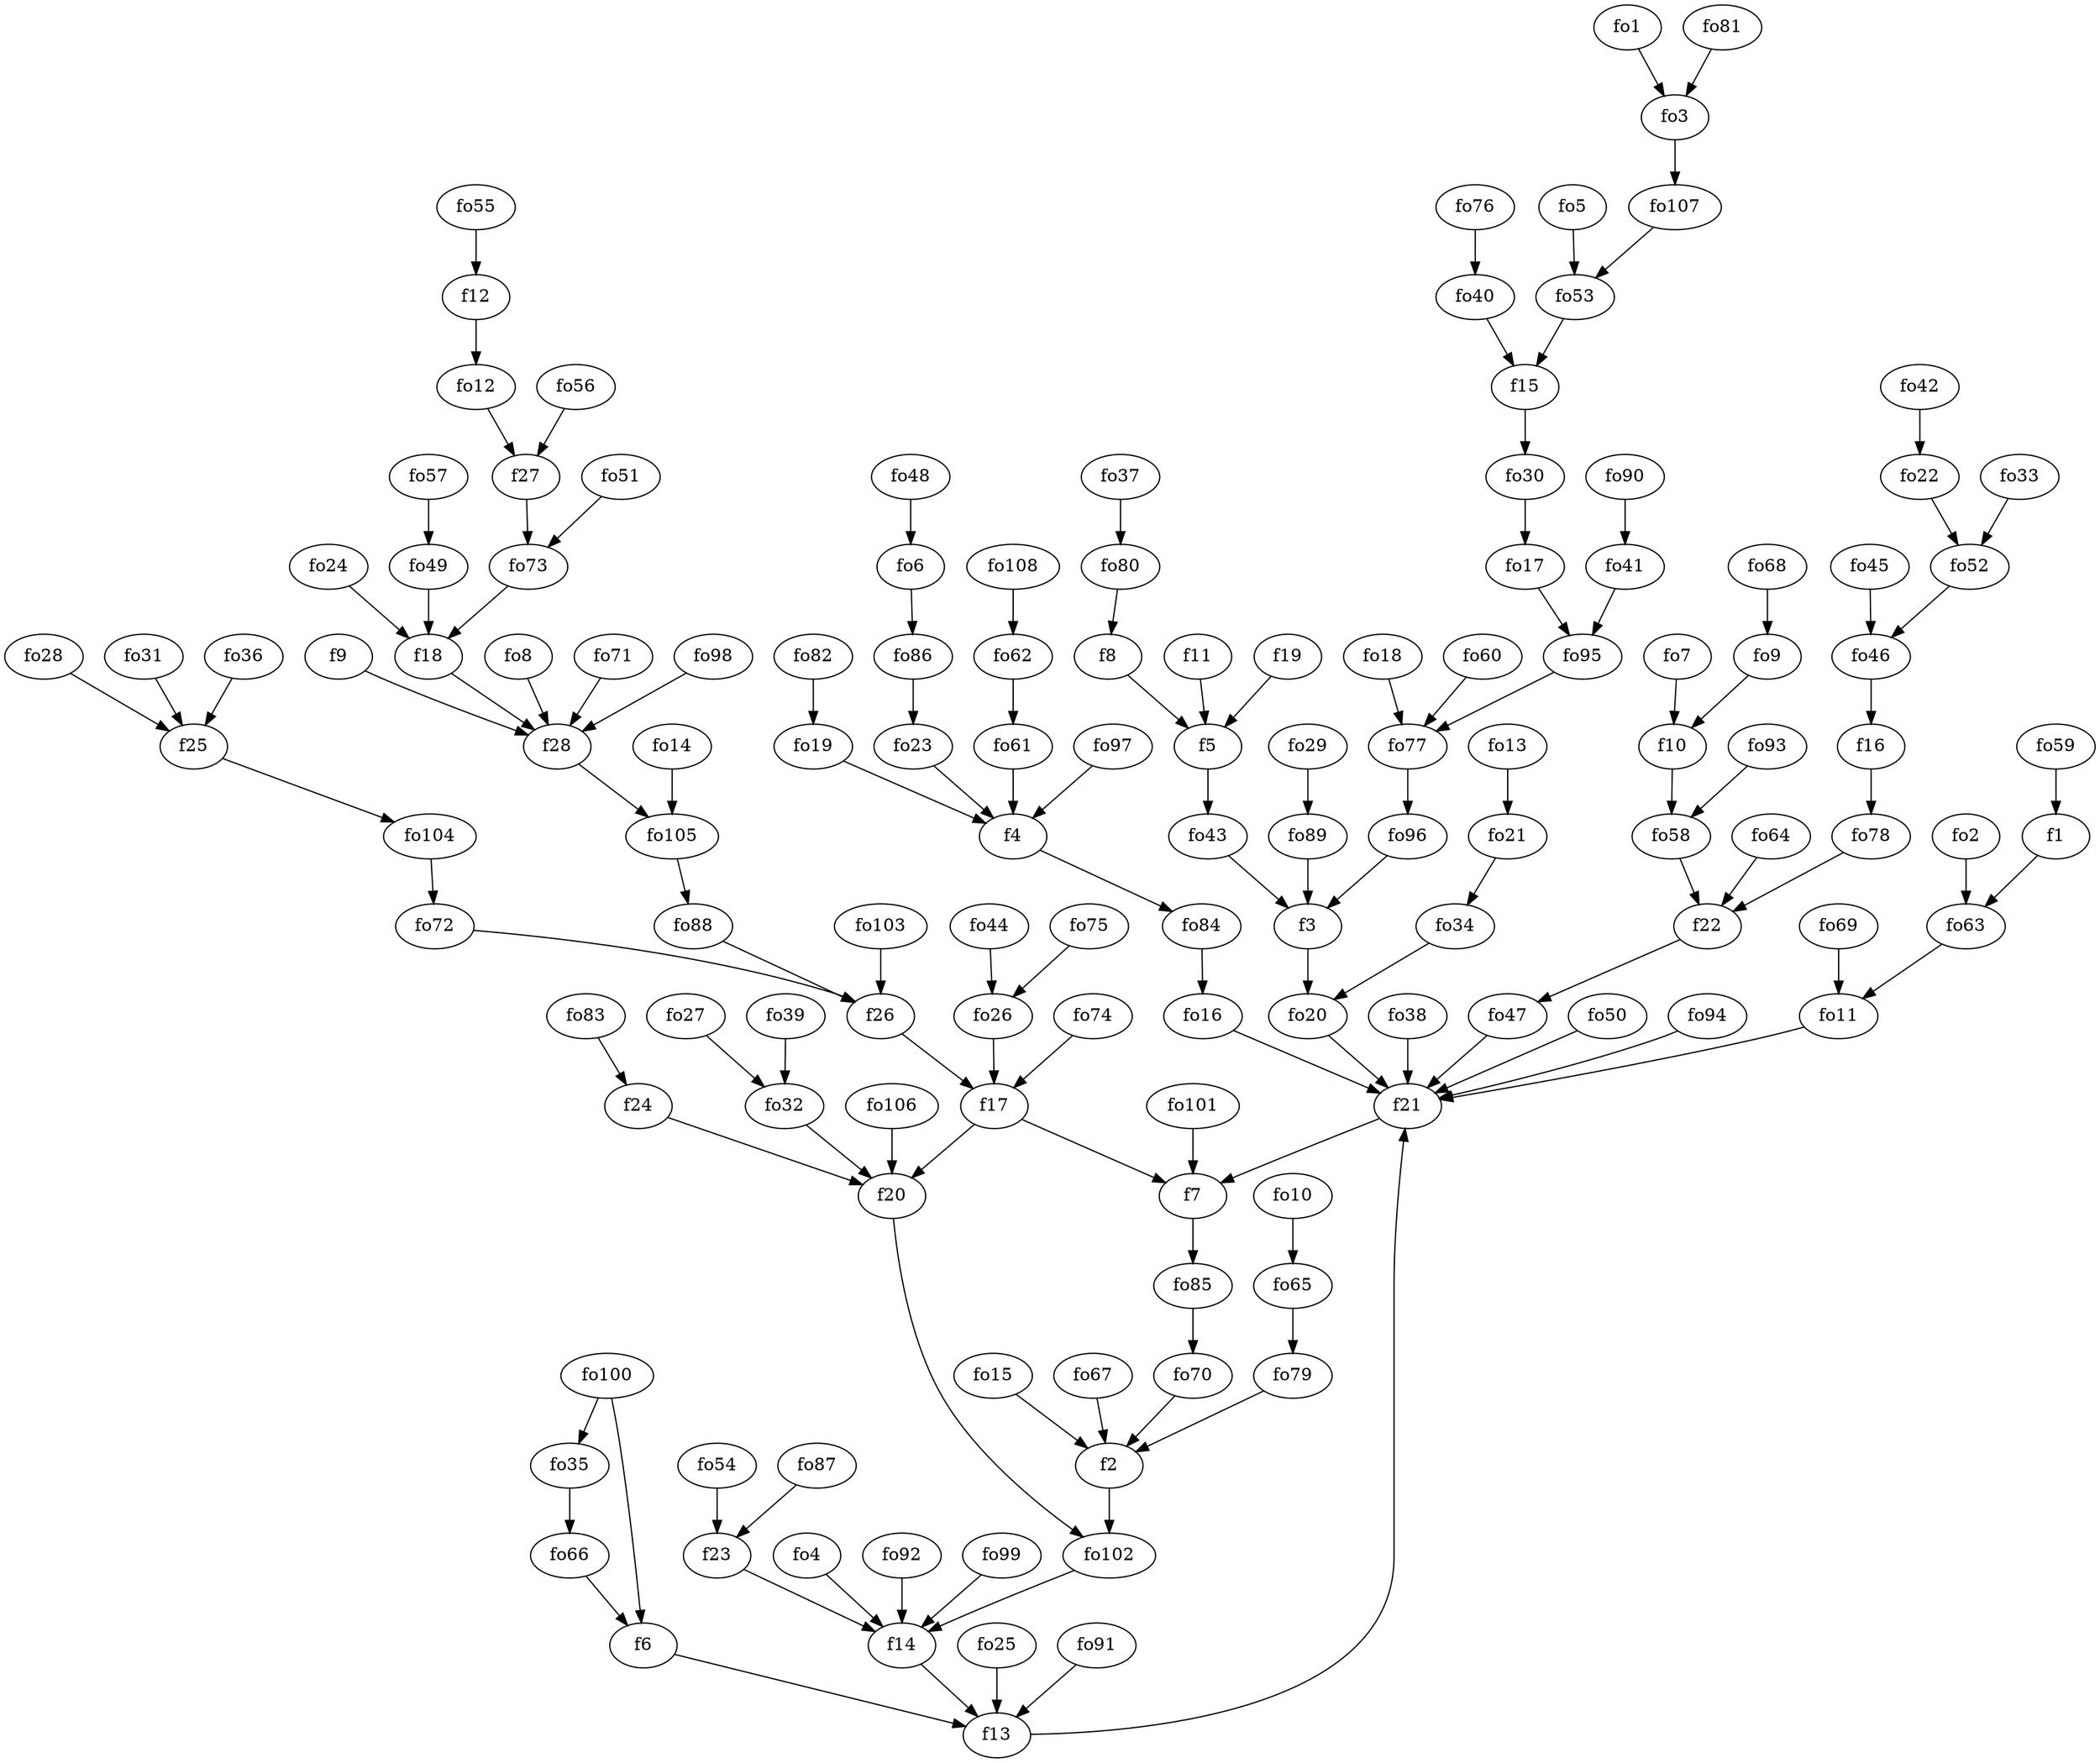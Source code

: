 strict digraph  {
f1;
f2;
f3;
f4;
f5;
f6;
f7;
f8;
f9;
f10;
f11;
f12;
f13;
f14;
f15;
f16;
f17;
f18;
f19;
f20;
f21;
f22;
f23;
f24;
f25;
f26;
f27;
f28;
fo1;
fo2;
fo3;
fo4;
fo5;
fo6;
fo7;
fo8;
fo9;
fo10;
fo11;
fo12;
fo13;
fo14;
fo15;
fo16;
fo17;
fo18;
fo19;
fo20;
fo21;
fo22;
fo23;
fo24;
fo25;
fo26;
fo27;
fo28;
fo29;
fo30;
fo31;
fo32;
fo33;
fo34;
fo35;
fo36;
fo37;
fo38;
fo39;
fo40;
fo41;
fo42;
fo43;
fo44;
fo45;
fo46;
fo47;
fo48;
fo49;
fo50;
fo51;
fo52;
fo53;
fo54;
fo55;
fo56;
fo57;
fo58;
fo59;
fo60;
fo61;
fo62;
fo63;
fo64;
fo65;
fo66;
fo67;
fo68;
fo69;
fo70;
fo71;
fo72;
fo73;
fo74;
fo75;
fo76;
fo77;
fo78;
fo79;
fo80;
fo81;
fo82;
fo83;
fo84;
fo85;
fo86;
fo87;
fo88;
fo89;
fo90;
fo91;
fo92;
fo93;
fo94;
fo95;
fo96;
fo97;
fo98;
fo99;
fo100;
fo101;
fo102;
fo103;
fo104;
fo105;
fo106;
fo107;
fo108;
f1 -> fo63  [weight=2];
f2 -> fo102  [weight=2];
f3 -> fo20  [weight=2];
f4 -> fo84  [weight=2];
f5 -> fo43  [weight=2];
f6 -> f13  [weight=2];
f7 -> fo85  [weight=2];
f8 -> f5  [weight=2];
f9 -> f28  [weight=2];
f10 -> fo58  [weight=2];
f11 -> f5  [weight=2];
f12 -> fo12  [weight=2];
f13 -> f21  [weight=2];
f14 -> f13  [weight=2];
f15 -> fo30  [weight=2];
f16 -> fo78  [weight=2];
f17 -> f7  [weight=2];
f17 -> f20  [weight=2];
f18 -> f28  [weight=2];
f19 -> f5  [weight=2];
f20 -> fo102  [weight=2];
f21 -> f7  [weight=2];
f22 -> fo47  [weight=2];
f23 -> f14  [weight=2];
f24 -> f20  [weight=2];
f25 -> fo104  [weight=2];
f26 -> f17  [weight=2];
f27 -> fo73  [weight=2];
f28 -> fo105  [weight=2];
fo1 -> fo3  [weight=2];
fo2 -> fo63  [weight=2];
fo3 -> fo107  [weight=2];
fo4 -> f14  [weight=2];
fo5 -> fo53  [weight=2];
fo6 -> fo86  [weight=2];
fo7 -> f10  [weight=2];
fo8 -> f28  [weight=2];
fo9 -> f10  [weight=2];
fo10 -> fo65  [weight=2];
fo11 -> f21  [weight=2];
fo12 -> f27  [weight=2];
fo13 -> fo21  [weight=2];
fo14 -> fo105  [weight=2];
fo15 -> f2  [weight=2];
fo16 -> f21  [weight=2];
fo17 -> fo95  [weight=2];
fo18 -> fo77  [weight=2];
fo19 -> f4  [weight=2];
fo20 -> f21  [weight=2];
fo21 -> fo34  [weight=2];
fo22 -> fo52  [weight=2];
fo23 -> f4  [weight=2];
fo24 -> f18  [weight=2];
fo25 -> f13  [weight=2];
fo26 -> f17  [weight=2];
fo27 -> fo32  [weight=2];
fo28 -> f25  [weight=2];
fo29 -> fo89  [weight=2];
fo30 -> fo17  [weight=2];
fo31 -> f25  [weight=2];
fo32 -> f20  [weight=2];
fo33 -> fo52  [weight=2];
fo34 -> fo20  [weight=2];
fo35 -> fo66  [weight=2];
fo36 -> f25  [weight=2];
fo37 -> fo80  [weight=2];
fo38 -> f21  [weight=2];
fo39 -> fo32  [weight=2];
fo40 -> f15  [weight=2];
fo41 -> fo95  [weight=2];
fo42 -> fo22  [weight=2];
fo43 -> f3  [weight=2];
fo44 -> fo26  [weight=2];
fo45 -> fo46  [weight=2];
fo46 -> f16  [weight=2];
fo47 -> f21  [weight=2];
fo48 -> fo6  [weight=2];
fo49 -> f18  [weight=2];
fo50 -> f21  [weight=2];
fo51 -> fo73  [weight=2];
fo52 -> fo46  [weight=2];
fo53 -> f15  [weight=2];
fo54 -> f23  [weight=2];
fo55 -> f12  [weight=2];
fo56 -> f27  [weight=2];
fo57 -> fo49  [weight=2];
fo58 -> f22  [weight=2];
fo59 -> f1  [weight=2];
fo60 -> fo77  [weight=2];
fo61 -> f4  [weight=2];
fo62 -> fo61  [weight=2];
fo63 -> fo11  [weight=2];
fo64 -> f22  [weight=2];
fo65 -> fo79  [weight=2];
fo66 -> f6  [weight=2];
fo67 -> f2  [weight=2];
fo68 -> fo9  [weight=2];
fo69 -> fo11  [weight=2];
fo70 -> f2  [weight=2];
fo71 -> f28  [weight=2];
fo72 -> f26  [weight=2];
fo73 -> f18  [weight=2];
fo74 -> f17  [weight=2];
fo75 -> fo26  [weight=2];
fo76 -> fo40  [weight=2];
fo77 -> fo96  [weight=2];
fo78 -> f22  [weight=2];
fo79 -> f2  [weight=2];
fo80 -> f8  [weight=2];
fo81 -> fo3  [weight=2];
fo82 -> fo19  [weight=2];
fo83 -> f24  [weight=2];
fo84 -> fo16  [weight=2];
fo85 -> fo70  [weight=2];
fo86 -> fo23  [weight=2];
fo87 -> f23  [weight=2];
fo88 -> f26  [weight=2];
fo89 -> f3  [weight=2];
fo90 -> fo41  [weight=2];
fo91 -> f13  [weight=2];
fo92 -> f14  [weight=2];
fo93 -> fo58  [weight=2];
fo94 -> f21  [weight=2];
fo95 -> fo77  [weight=2];
fo96 -> f3  [weight=2];
fo97 -> f4  [weight=2];
fo98 -> f28  [weight=2];
fo99 -> f14  [weight=2];
fo100 -> fo35  [weight=2];
fo100 -> f6  [weight=2];
fo101 -> f7  [weight=2];
fo102 -> f14  [weight=2];
fo103 -> f26  [weight=2];
fo104 -> fo72  [weight=2];
fo105 -> fo88  [weight=2];
fo106 -> f20  [weight=2];
fo107 -> fo53  [weight=2];
fo108 -> fo62  [weight=2];
}
